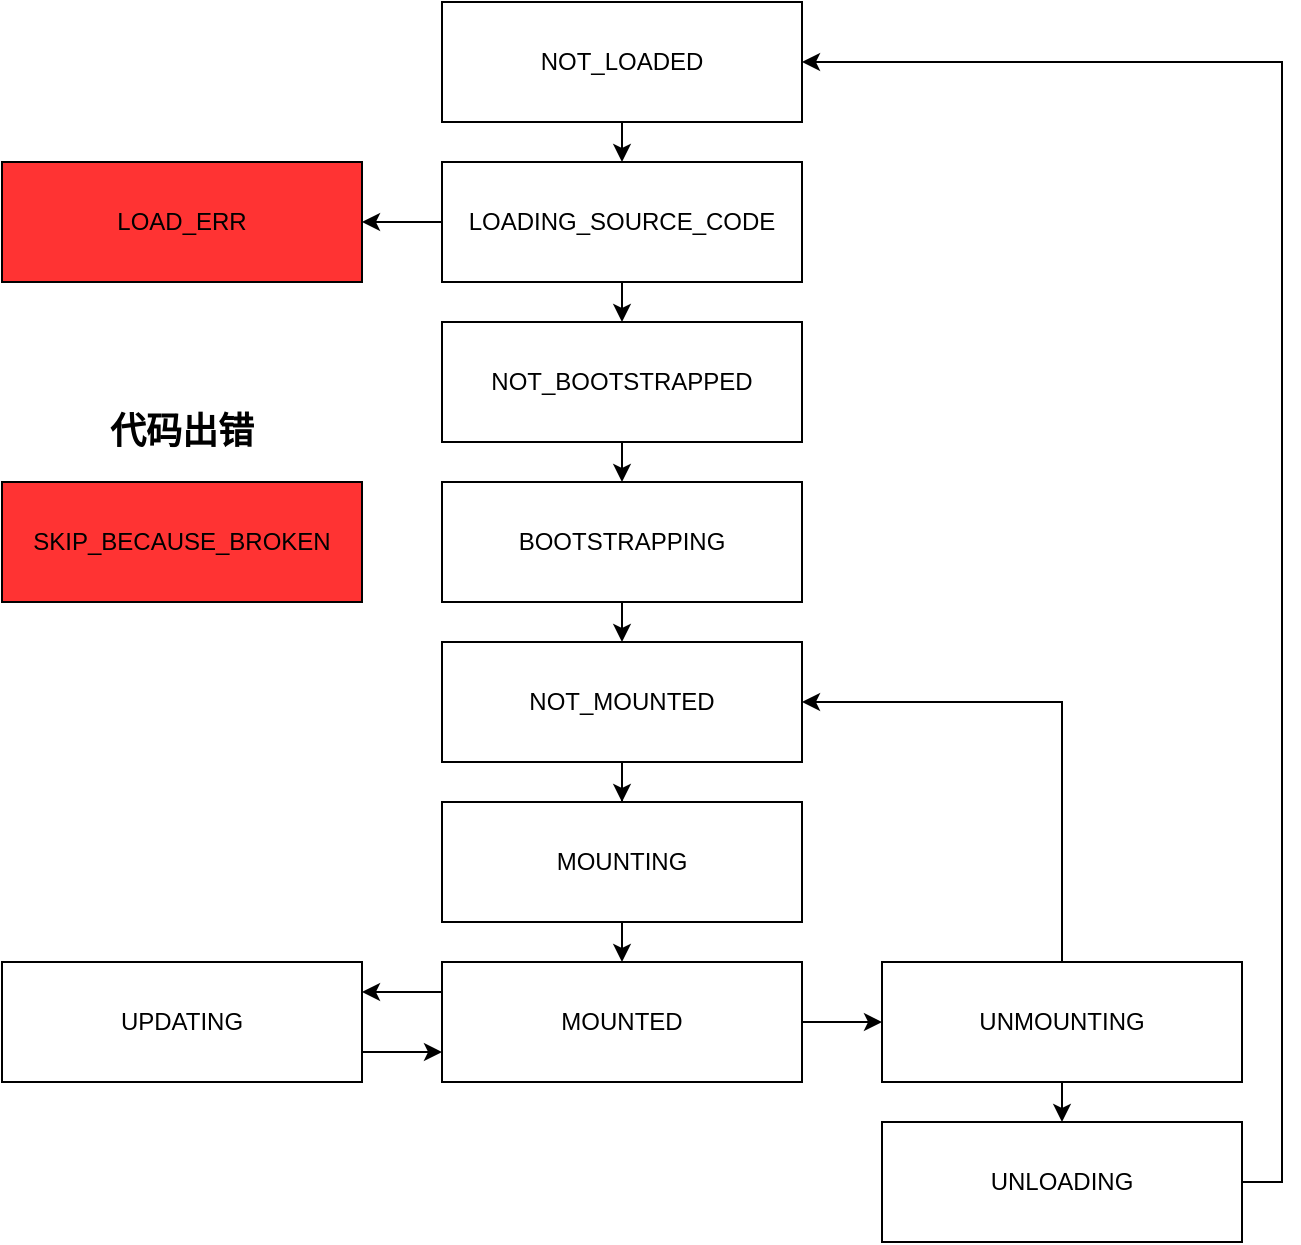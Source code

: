 <mxfile version="22.1.16" type="github">
  <diagram name="第 1 页" id="fnUhyGsoiNcezvq9pX6R">
    <mxGraphModel dx="2534" dy="1126" grid="1" gridSize="10" guides="1" tooltips="1" connect="1" arrows="1" fold="1" page="1" pageScale="1" pageWidth="827" pageHeight="1169" math="0" shadow="0">
      <root>
        <mxCell id="0" />
        <mxCell id="1" parent="0" />
        <mxCell id="3RE091t_g2rGld83odUV-13" style="edgeStyle=orthogonalEdgeStyle;rounded=0;orthogonalLoop=1;jettySize=auto;html=1;exitX=1;exitY=0.5;exitDx=0;exitDy=0;" edge="1" parent="1" source="3RE091t_g2rGld83odUV-12" target="3RE091t_g2rGld83odUV-1">
          <mxGeometry relative="1" as="geometry">
            <Array as="points">
              <mxPoint x="580" y="830" />
              <mxPoint x="580" y="270" />
            </Array>
          </mxGeometry>
        </mxCell>
        <mxCell id="3RE091t_g2rGld83odUV-14" style="edgeStyle=orthogonalEdgeStyle;rounded=0;orthogonalLoop=1;jettySize=auto;html=1;exitX=0.5;exitY=1;exitDx=0;exitDy=0;entryX=0.5;entryY=0;entryDx=0;entryDy=0;" edge="1" parent="1" source="3RE091t_g2rGld83odUV-1" target="3RE091t_g2rGld83odUV-2">
          <mxGeometry relative="1" as="geometry" />
        </mxCell>
        <mxCell id="3RE091t_g2rGld83odUV-1" value="NOT_LOADED" style="rounded=0;whiteSpace=wrap;html=1;" vertex="1" parent="1">
          <mxGeometry x="160" y="240" width="180" height="60" as="geometry" />
        </mxCell>
        <mxCell id="3RE091t_g2rGld83odUV-15" style="edgeStyle=orthogonalEdgeStyle;rounded=0;orthogonalLoop=1;jettySize=auto;html=1;exitX=0.5;exitY=1;exitDx=0;exitDy=0;entryX=0.5;entryY=0;entryDx=0;entryDy=0;" edge="1" parent="1" source="3RE091t_g2rGld83odUV-2" target="3RE091t_g2rGld83odUV-4">
          <mxGeometry relative="1" as="geometry" />
        </mxCell>
        <mxCell id="3RE091t_g2rGld83odUV-24" style="edgeStyle=orthogonalEdgeStyle;rounded=0;orthogonalLoop=1;jettySize=auto;html=1;exitX=0;exitY=0.5;exitDx=0;exitDy=0;entryX=1;entryY=0.5;entryDx=0;entryDy=0;" edge="1" parent="1" source="3RE091t_g2rGld83odUV-2" target="3RE091t_g2rGld83odUV-3">
          <mxGeometry relative="1" as="geometry" />
        </mxCell>
        <mxCell id="3RE091t_g2rGld83odUV-2" value="LOADING_SOURCE_CODE" style="rounded=0;whiteSpace=wrap;html=1;" vertex="1" parent="1">
          <mxGeometry x="160" y="320" width="180" height="60" as="geometry" />
        </mxCell>
        <mxCell id="3RE091t_g2rGld83odUV-3" value="LOAD_ERR" style="rounded=0;whiteSpace=wrap;html=1;fillColor=#FF3333;" vertex="1" parent="1">
          <mxGeometry x="-60" y="320" width="180" height="60" as="geometry" />
        </mxCell>
        <mxCell id="3RE091t_g2rGld83odUV-16" style="edgeStyle=orthogonalEdgeStyle;rounded=0;orthogonalLoop=1;jettySize=auto;html=1;exitX=0.5;exitY=1;exitDx=0;exitDy=0;entryX=0.5;entryY=0;entryDx=0;entryDy=0;" edge="1" parent="1" source="3RE091t_g2rGld83odUV-4" target="3RE091t_g2rGld83odUV-5">
          <mxGeometry relative="1" as="geometry" />
        </mxCell>
        <mxCell id="3RE091t_g2rGld83odUV-4" value="NOT_BOOTSTRAPPED" style="rounded=0;whiteSpace=wrap;html=1;" vertex="1" parent="1">
          <mxGeometry x="160" y="400" width="180" height="60" as="geometry" />
        </mxCell>
        <mxCell id="3RE091t_g2rGld83odUV-17" style="edgeStyle=orthogonalEdgeStyle;rounded=0;orthogonalLoop=1;jettySize=auto;html=1;exitX=0.5;exitY=1;exitDx=0;exitDy=0;entryX=0.5;entryY=0;entryDx=0;entryDy=0;" edge="1" parent="1" source="3RE091t_g2rGld83odUV-5" target="3RE091t_g2rGld83odUV-7">
          <mxGeometry relative="1" as="geometry" />
        </mxCell>
        <mxCell id="3RE091t_g2rGld83odUV-5" value="BOOTSTRAPPING" style="rounded=0;whiteSpace=wrap;html=1;" vertex="1" parent="1">
          <mxGeometry x="160" y="480" width="180" height="60" as="geometry" />
        </mxCell>
        <mxCell id="3RE091t_g2rGld83odUV-6" value="SKIP_BECAUSE_BROKEN" style="rounded=0;whiteSpace=wrap;html=1;fillColor=#FF3333;" vertex="1" parent="1">
          <mxGeometry x="-60" y="480" width="180" height="60" as="geometry" />
        </mxCell>
        <mxCell id="3RE091t_g2rGld83odUV-18" style="edgeStyle=orthogonalEdgeStyle;rounded=0;orthogonalLoop=1;jettySize=auto;html=1;exitX=0.5;exitY=1;exitDx=0;exitDy=0;" edge="1" parent="1" source="3RE091t_g2rGld83odUV-7" target="3RE091t_g2rGld83odUV-8">
          <mxGeometry relative="1" as="geometry" />
        </mxCell>
        <mxCell id="3RE091t_g2rGld83odUV-7" value="NOT_MOUNTED" style="rounded=0;whiteSpace=wrap;html=1;" vertex="1" parent="1">
          <mxGeometry x="160" y="560" width="180" height="60" as="geometry" />
        </mxCell>
        <mxCell id="3RE091t_g2rGld83odUV-19" style="edgeStyle=orthogonalEdgeStyle;rounded=0;orthogonalLoop=1;jettySize=auto;html=1;exitX=0.5;exitY=1;exitDx=0;exitDy=0;entryX=0.5;entryY=0;entryDx=0;entryDy=0;" edge="1" parent="1" source="3RE091t_g2rGld83odUV-8" target="3RE091t_g2rGld83odUV-9">
          <mxGeometry relative="1" as="geometry" />
        </mxCell>
        <mxCell id="3RE091t_g2rGld83odUV-8" value="MOUNTING" style="rounded=0;whiteSpace=wrap;html=1;" vertex="1" parent="1">
          <mxGeometry x="160" y="640" width="180" height="60" as="geometry" />
        </mxCell>
        <mxCell id="3RE091t_g2rGld83odUV-20" style="edgeStyle=orthogonalEdgeStyle;rounded=0;orthogonalLoop=1;jettySize=auto;html=1;exitX=1;exitY=0.5;exitDx=0;exitDy=0;entryX=0;entryY=0.5;entryDx=0;entryDy=0;" edge="1" parent="1" source="3RE091t_g2rGld83odUV-9" target="3RE091t_g2rGld83odUV-11">
          <mxGeometry relative="1" as="geometry" />
        </mxCell>
        <mxCell id="3RE091t_g2rGld83odUV-21" style="edgeStyle=orthogonalEdgeStyle;rounded=0;orthogonalLoop=1;jettySize=auto;html=1;exitX=0;exitY=0.25;exitDx=0;exitDy=0;entryX=1;entryY=0.25;entryDx=0;entryDy=0;" edge="1" parent="1" source="3RE091t_g2rGld83odUV-9" target="3RE091t_g2rGld83odUV-10">
          <mxGeometry relative="1" as="geometry" />
        </mxCell>
        <mxCell id="3RE091t_g2rGld83odUV-9" value="MOUNTED" style="rounded=0;whiteSpace=wrap;html=1;" vertex="1" parent="1">
          <mxGeometry x="160" y="720" width="180" height="60" as="geometry" />
        </mxCell>
        <mxCell id="3RE091t_g2rGld83odUV-22" style="edgeStyle=orthogonalEdgeStyle;rounded=0;orthogonalLoop=1;jettySize=auto;html=1;exitX=1;exitY=0.75;exitDx=0;exitDy=0;entryX=0;entryY=0.75;entryDx=0;entryDy=0;" edge="1" parent="1" source="3RE091t_g2rGld83odUV-10" target="3RE091t_g2rGld83odUV-9">
          <mxGeometry relative="1" as="geometry" />
        </mxCell>
        <mxCell id="3RE091t_g2rGld83odUV-10" value="UPDATING" style="rounded=0;whiteSpace=wrap;html=1;" vertex="1" parent="1">
          <mxGeometry x="-60" y="720" width="180" height="60" as="geometry" />
        </mxCell>
        <mxCell id="3RE091t_g2rGld83odUV-23" style="edgeStyle=orthogonalEdgeStyle;rounded=0;orthogonalLoop=1;jettySize=auto;html=1;exitX=0.5;exitY=1;exitDx=0;exitDy=0;entryX=0.5;entryY=0;entryDx=0;entryDy=0;" edge="1" parent="1" source="3RE091t_g2rGld83odUV-11" target="3RE091t_g2rGld83odUV-12">
          <mxGeometry relative="1" as="geometry" />
        </mxCell>
        <mxCell id="3RE091t_g2rGld83odUV-26" style="edgeStyle=orthogonalEdgeStyle;rounded=0;orthogonalLoop=1;jettySize=auto;html=1;exitX=0.5;exitY=0;exitDx=0;exitDy=0;entryX=1;entryY=0.5;entryDx=0;entryDy=0;" edge="1" parent="1" source="3RE091t_g2rGld83odUV-11" target="3RE091t_g2rGld83odUV-7">
          <mxGeometry relative="1" as="geometry" />
        </mxCell>
        <mxCell id="3RE091t_g2rGld83odUV-11" value="UNMOUNTING" style="rounded=0;whiteSpace=wrap;html=1;" vertex="1" parent="1">
          <mxGeometry x="380" y="720" width="180" height="60" as="geometry" />
        </mxCell>
        <mxCell id="3RE091t_g2rGld83odUV-12" value="UNLOADING" style="rounded=0;whiteSpace=wrap;html=1;" vertex="1" parent="1">
          <mxGeometry x="380" y="800" width="180" height="60" as="geometry" />
        </mxCell>
        <mxCell id="3RE091t_g2rGld83odUV-25" value="&lt;font style=&quot;font-size: 18px;&quot;&gt;&lt;b&gt;代码出错&lt;/b&gt;&lt;/font&gt;" style="text;html=1;strokeColor=none;fillColor=none;align=center;verticalAlign=middle;whiteSpace=wrap;rounded=0;" vertex="1" parent="1">
          <mxGeometry x="-10" y="440" width="80" height="30" as="geometry" />
        </mxCell>
      </root>
    </mxGraphModel>
  </diagram>
</mxfile>
